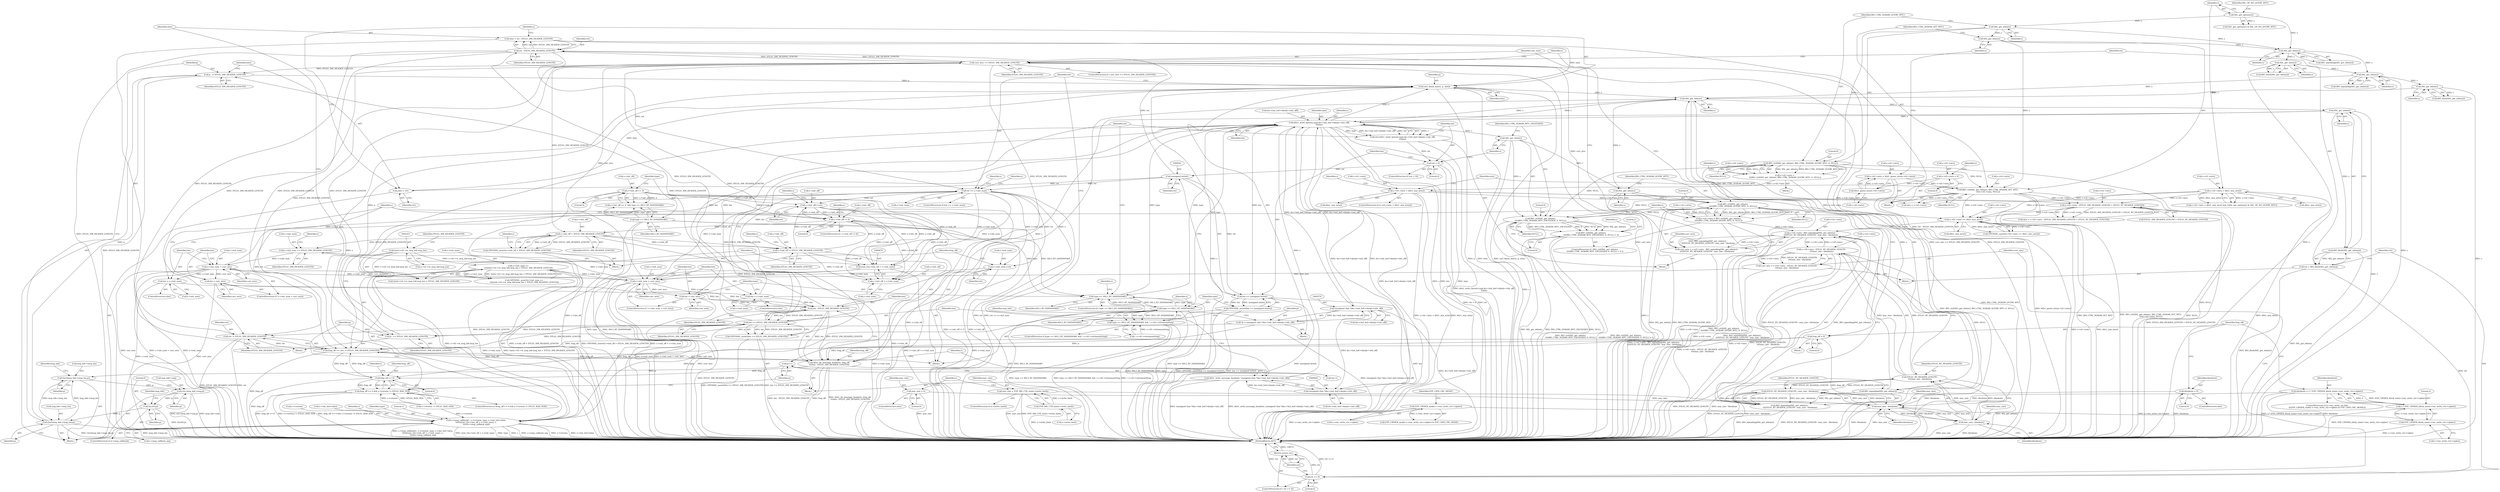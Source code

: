digraph "0_openssl_34628967f1e65dc8f34e000f0f5518e21afbfc7b@integer" {
"1000647" [label="(Call,xlen = ret - DTLS1_HM_HEADER_LENGTH)"];
"1000649" [label="(Call,ret - DTLS1_HM_HEADER_LENGTH)"];
"1000560" [label="(Call,(unsigned int)ret)"];
"1000526" [label="(Call,ret < 0)"];
"1000509" [label="(Call,ret=dtls1_write_bytes(s,type,&s->init_buf->data[s->init_off],\n\t\t\tlen))"];
"1000511" [label="(Call,dtls1_write_bytes(s,type,&s->init_buf->data[s->init_off],\n\t\t\tlen))"];
"1000391" [label="(Call,SSL_get_wbio(s))"];
"1000279" [label="(Call,SSL_get_wbio(s))"];
"1000269" [label="(Call,SSL_get_wbio(s))"];
"1000260" [label="(Call,SSL_get_wbio(s))"];
"1000245" [label="(Call,SSL_get_wbio(s))"];
"1000181" [label="(Call,SSL_get_wbio(s))"];
"1000170" [label="(Call,SSL_get_options(s))"];
"1000215" [label="(Call,SSL_get_wbio(s))"];
"1000652" [label="(Call,ssl3_finish_mac(s, p, xlen))"];
"1000636" [label="(Call,p  -= DTLS1_HM_HEADER_LENGTH)"];
"1000399" [label="(Call,curr_mtu <= DTLS1_HM_HEADER_LENGTH)"];
"1000381" [label="(Call,curr_mtu = s->d1->mtu - BIO_wpending(SSL_get_wbio(s)) - \n\t\t\tDTLS1_RT_HEADER_LENGTH - mac_size - blocksize)"];
"1000383" [label="(Call,s->d1->mtu - BIO_wpending(SSL_get_wbio(s)) - \n\t\t\tDTLS1_RT_HEADER_LENGTH - mac_size - blocksize)"];
"1000539" [label="(Call,s->d1->mtu = BIO_ctrl(SSL_get_wbio(s),\n\t\t\t\t\tBIO_CTRL_DGRAM_QUERY_MTU, 0, NULL))"];
"1000545" [label="(Call,BIO_ctrl(SSL_get_wbio(s),\n\t\t\t\t\tBIO_CTRL_DGRAM_QUERY_MTU, 0, NULL))"];
"1000546" [label="(Call,SSL_get_wbio(s))"];
"1000533" [label="(Call,SSL_get_wbio(s))"];
"1000180" [label="(Call,BIO_ctrl(SSL_get_wbio(s), BIO_CTRL_DGRAM_QUERY_MTU, 0, NULL))"];
"1000532" [label="(Call,BIO_ctrl(SSL_get_wbio(s),\n\t\t\t\tBIO_CTRL_DGRAM_MTU_EXCEEDED, 0, NULL))"];
"1000214" [label="(Call,BIO_ctrl(SSL_get_wbio(s), BIO_CTRL_DGRAM_SET_MTU, \n\t\t\t\ts->d1->mtu, NULL))"];
"1000202" [label="(Call,s->d1->mtu = dtls1_guess_mtu(s->d1->mtu))"];
"1000208" [label="(Call,dtls1_guess_mtu(s->d1->mtu))"];
"1000195" [label="(Call,s->d1->mtu = 0)"];
"1000299" [label="(Call,s->d1->mtu >= dtls1_min_mtu())"];
"1000289" [label="(Call,s->d1->mtu - (DTLS1_HM_HEADER_LENGTH + DTLS1_RT_HEADER_LENGTH))"];
"1000187" [label="(Call,s->d1->mtu < dtls1_min_mtu())"];
"1000174" [label="(Call,s->d1->mtu = \n\t\t\tBIO_ctrl(SSL_get_wbio(s), BIO_CTRL_DGRAM_QUERY_MTU, 0, NULL))"];
"1000161" [label="(Call,s->d1->mtu < dtls1_min_mtu())"];
"1000416" [label="(Call,s->d1->mtu - DTLS1_RT_HEADER_LENGTH -\n\t\t\t\tmac_size - blocksize)"];
"1000422" [label="(Call,DTLS1_RT_HEADER_LENGTH -\n\t\t\t\tmac_size - blocksize)"];
"1000393" [label="(Call,DTLS1_RT_HEADER_LENGTH - mac_size - blocksize)"];
"1000395" [label="(Call,mac_size - blocksize)"];
"1000343" [label="(Call,mac_size = 0)"];
"1000424" [label="(Call,mac_size - blocksize)"];
"1000336" [label="(Call,mac_size = EVP_MD_CTX_size(s->write_hash))"];
"1000338" [label="(Call,EVP_MD_CTX_size(s->write_hash))"];
"1000359" [label="(Call,blocksize = 2 * EVP_CIPHER_block_size(s->enc_write_ctx->cipher))"];
"1000361" [label="(Call,2 * EVP_CIPHER_block_size(s->enc_write_ctx->cipher))"];
"1000363" [label="(Call,EVP_CIPHER_block_size(s->enc_write_ctx->cipher))"];
"1000352" [label="(Call,EVP_CIPHER_mode( s->enc_write_ctx->cipher))"];
"1000370" [label="(Call,blocksize = 0)"];
"1000389" [label="(Call,BIO_wpending(SSL_get_wbio(s)) - \n\t\t\tDTLS1_RT_HEADER_LENGTH - mac_size - blocksize)"];
"1000390" [label="(Call,BIO_wpending(SSL_get_wbio(s)))"];
"1000506" [label="(Call,len >= DTLS1_HM_HEADER_LENGTH)"];
"1000488" [label="(Call,len - DTLS1_HM_HEADER_LENGTH)"];
"1000476" [label="(Call,len = curr_mtu)"];
"1000471" [label="(Call,s->init_num > curr_mtu)"];
"1000465" [label="(Call,s->init_num += DTLS1_HM_HEADER_LENGTH)"];
"1000455" [label="(Call,s->init_off > DTLS1_HM_HEADER_LENGTH)"];
"1000448" [label="(Call,s->init_off != 0)"];
"1000308" [label="(Call,s->init_off == 0)"];
"1000460" [label="(Call,s->init_off -= DTLS1_HM_HEADER_LENGTH)"];
"1000703" [label="(Call,s->init_off+=ret)"];
"1000657" [label="(Call,ret == s->init_num)"];
"1000428" [label="(Call,s->init_num > curr_mtu)"];
"1000708" [label="(Call,s->init_num-=ret)"];
"1000317" [label="(Call,s->init_num == \n\t\t\t(int)s->d1->w_msg_hdr.msg_len + DTLS1_HM_HEADER_LENGTH)"];
"1000322" [label="(Call,(int)s->d1->w_msg_hdr.msg_len)"];
"1000414" [label="(Call,curr_mtu = s->d1->mtu - DTLS1_RT_HEADER_LENGTH -\n\t\t\t\tmac_size - blocksize)"];
"1000480" [label="(Call,len = s->init_num)"];
"1000433" [label="(Call,len = curr_mtu)"];
"1000437" [label="(Call,len = s->init_num)"];
"1000631" [label="(Call,l2n3(msg_hdr->msg_len,p))"];
"1000618" [label="(Call,l2n3(msg_hdr->msg_len,p))"];
"1000613" [label="(Call,p++)"];
"1000576" [label="(Call,*p = (unsigned char *)&s->init_buf->data[s->init_off])"];
"1000578" [label="(Call,(unsigned char *)&s->init_buf->data[s->init_off])"];
"1000628" [label="(Call,l2n3(0,p))"];
"1000623" [label="(Call,s2n (msg_hdr->seq,p))"];
"1000644" [label="(Call,p  += DTLS1_HM_HEADER_LENGTH)"];
"1000639" [label="(Call,xlen = ret)"];
"1000647" [label="(Call,xlen = ret - DTLS1_HM_HEADER_LENGTH)"];
"1000406" [label="(Call,SSL_get_wbio(s))"];
"1000491" [label="(Call,dtls1_write_message_header(s, (unsigned char *)&s->init_buf->data[s->init_off]))"];
"1000485" [label="(Call,dtls1_fix_message_header(s, frag_off, \n\t\t\t\tlen - DTLS1_HM_HEADER_LENGTH))"];
"1000713" [label="(Call,frag_off += (ret -= DTLS1_HM_HEADER_LENGTH))"];
"1000602" [label="(Call,frag_off == 0)"];
"1000373" [label="(Call,frag_off = 0)"];
"1000715" [label="(Call,ret -= DTLS1_HM_HEADER_LENGTH)"];
"1000493" [label="(Call,(unsigned char *)&s->init_buf->data[s->init_off])"];
"1000443" [label="(Call,type == SSL3_RT_HANDSHAKE)"];
"1000565" [label="(Call,type == SSL3_RT_HANDSHAKE)"];
"1000313" [label="(Call,type == SSL3_RT_HANDSHAKE)"];
"1000564" [label="(Call,type == SSL3_RT_HANDSHAKE && ! s->d1->retransmitting)"];
"1000667" [label="(Call,s->msg_callback(1, s->version, type, s->init_buf->data, \n\t\t\t\t\t\t(size_t)(s->init_off + s->init_num), s, \n\t\t\t\t\t\ts->msg_callback_arg))"];
"1000558" [label="(Call,len == (unsigned int)ret)"];
"1000557" [label="(Call,OPENSSL_assert(len == (unsigned int)ret))"];
"1000678" [label="(Call,(size_t)(s->init_off + s->init_num))"];
"1000680" [label="(Call,s->init_off + s->init_num)"];
"1000454" [label="(Call,OPENSSL_assert(s->init_off > DTLS1_HM_HEADER_LENGTH))"];
"1000601" [label="(Call,frag_off == 0 && s->version != DTLS1_BAD_VER)"];
"1000531" [label="(Call,BIO_ctrl(SSL_get_wbio(s),\n\t\t\t\tBIO_CTRL_DGRAM_MTU_EXCEEDED, 0, NULL) > 0)"];
"1000505" [label="(Call,OPENSSL_assert(len >= DTLS1_HM_HEADER_LENGTH))"];
"1000405" [label="(Call,BIO_flush(SSL_get_wbio(s)))"];
"1000403" [label="(Call,ret = BIO_flush(SSL_get_wbio(s)))"];
"1000409" [label="(Call,ret <= 0)"];
"1000412" [label="(Return,return ret;)"];
"1000533" [label="(Call,SSL_get_wbio(s))"];
"1000183" [label="(Identifier,BIO_CTRL_DGRAM_QUERY_MTU)"];
"1000172" [label="(Identifier,SSL_OP_NO_QUERY_MTU)"];
"1000174" [label="(Call,s->d1->mtu = \n\t\t\tBIO_ctrl(SSL_get_wbio(s), BIO_CTRL_DGRAM_QUERY_MTU, 0, NULL))"];
"1000414" [label="(Call,curr_mtu = s->d1->mtu - DTLS1_RT_HEADER_LENGTH -\n\t\t\t\tmac_size - blocksize)"];
"1000317" [label="(Call,s->init_num == \n\t\t\t(int)s->d1->w_msg_hdr.msg_len + DTLS1_HM_HEADER_LENGTH)"];
"1000629" [label="(Literal,0)"];
"1000187" [label="(Call,s->d1->mtu < dtls1_min_mtu())"];
"1000645" [label="(Identifier,p)"];
"1000693" [label="(Identifier,s)"];
"1000309" [label="(Call,s->init_off)"];
"1000339" [label="(Call,s->write_hash)"];
"1000194" [label="(Block,)"];
"1000175" [label="(Call,s->d1->mtu)"];
"1000546" [label="(Call,SSL_get_wbio(s))"];
"1000369" [label="(ControlStructure,else)"];
"1000568" [label="(Call,! s->d1->retransmitting)"];
"1000681" [label="(Call,s->init_off)"];
"1000649" [label="(Call,ret - DTLS1_HM_HEADER_LENGTH)"];
"1000705" [label="(Identifier,s)"];
"1000322" [label="(Call,(int)s->d1->w_msg_hdr.msg_len)"];
"1000246" [label="(Identifier,s)"];
"1000307" [label="(Call,s->init_off == 0  && type == SSL3_RT_HANDSHAKE)"];
"1000539" [label="(Call,s->d1->mtu = BIO_ctrl(SSL_get_wbio(s),\n\t\t\t\t\tBIO_CTRL_DGRAM_QUERY_MTU, 0, NULL))"];
"1000290" [label="(Call,s->d1->mtu)"];
"1000269" [label="(Call,SSL_get_wbio(s))"];
"1000346" [label="(ControlStructure,if (s->enc_write_ctx && \n\t\t(EVP_CIPHER_mode( s->enc_write_ctx->cipher) & EVP_CIPH_CBC_MODE)))"];
"1000560" [label="(Call,(unsigned int)ret)"];
"1000641" [label="(Identifier,ret)"];
"1000361" [label="(Call,2 * EVP_CIPHER_block_size(s->enc_write_ctx->cipher))"];
"1000381" [label="(Call,curr_mtu = s->d1->mtu - BIO_wpending(SSL_get_wbio(s)) - \n\t\t\tDTLS1_RT_HEADER_LENGTH - mac_size - blocksize)"];
"1000506" [label="(Call,len >= DTLS1_HM_HEADER_LENGTH)"];
"1000404" [label="(Identifier,ret)"];
"1000495" [label="(Call,&s->init_buf->data[s->init_off])"];
"1000448" [label="(Call,s->init_off != 0)"];
"1000433" [label="(Call,len = curr_mtu)"];
"1000488" [label="(Call,len - DTLS1_HM_HEADER_LENGTH)"];
"1000406" [label="(Call,SSL_get_wbio(s))"];
"1000563" [label="(ControlStructure,if (type == SSL3_RT_HANDSHAKE && ! s->d1->retransmitting))"];
"1000436" [label="(ControlStructure,else)"];
"1000603" [label="(Identifier,frag_off)"];
"1000216" [label="(Identifier,s)"];
"1000549" [label="(Literal,0)"];
"1000353" [label="(Call,s->enc_write_ctx->cipher)"];
"1000709" [label="(Call,s->init_num)"];
"1000415" [label="(Identifier,curr_mtu)"];
"1000287" [label="(Call,mtu = s->d1->mtu - (DTLS1_HM_HEADER_LENGTH + DTLS1_RT_HEADER_LENGTH))"];
"1000259" [label="(Call,BIO_flush(SSL_get_wbio(s)))"];
"1000651" [label="(Identifier,DTLS1_HM_HEADER_LENGTH)"];
"1000413" [label="(Identifier,ret)"];
"1000208" [label="(Call,dtls1_guess_mtu(s->d1->mtu))"];
"1000202" [label="(Call,s->d1->mtu = dtls1_guess_mtu(s->d1->mtu))"];
"1000489" [label="(Identifier,len)"];
"1000556" [label="(Block,)"];
"1000530" [label="(ControlStructure,if ( BIO_ctrl(SSL_get_wbio(s),\n\t\t\t\tBIO_CTRL_DGRAM_MTU_EXCEEDED, 0, NULL) > 0 ))"];
"1000652" [label="(Call,ssl3_finish_mac(s, p, xlen))"];
"1000444" [label="(Identifier,type)"];
"1000371" [label="(Identifier,blocksize)"];
"1000462" [label="(Identifier,s)"];
"1000443" [label="(Call,type == SSL3_RT_HANDSHAKE)"];
"1000224" [label="(Call,mtu = s->d1->mtu)"];
"1000161" [label="(Call,s->d1->mtu < dtls1_min_mtu())"];
"1000186" [label="(ControlStructure,if (s->d1->mtu < dtls1_min_mtu()))"];
"1000217" [label="(Identifier,BIO_CTRL_DGRAM_SET_MTU)"];
"1000352" [label="(Call,EVP_CIPHER_mode( s->enc_write_ctx->cipher))"];
"1000511" [label="(Call,dtls1_write_bytes(s,type,&s->init_buf->data[s->init_off],\n\t\t\tlen))"];
"1000714" [label="(Identifier,frag_off)"];
"1000359" [label="(Call,blocksize = 2 * EVP_CIPHER_block_size(s->enc_write_ctx->cipher))"];
"1000343" [label="(Call,mac_size = 0)"];
"1000653" [label="(Identifier,s)"];
"1000576" [label="(Call,*p = (unsigned char *)&s->init_buf->data[s->init_off])"];
"1000196" [label="(Call,s->d1->mtu)"];
"1000655" [label="(Identifier,xlen)"];
"1000625" [label="(Identifier,msg_hdr)"];
"1000391" [label="(Call,SSL_get_wbio(s))"];
"1000467" [label="(Identifier,s)"];
"1000566" [label="(Identifier,type)"];
"1000336" [label="(Call,mac_size = EVP_MD_CTX_size(s->write_hash))"];
"1000430" [label="(Identifier,s)"];
"1000360" [label="(Identifier,blocksize)"];
"1000707" [label="(Identifier,ret)"];
"1000434" [label="(Identifier,len)"];
"1000602" [label="(Call,frag_off == 0)"];
"1000442" [label="(ControlStructure,if ( type == SSL3_RT_HANDSHAKE))"];
"1000313" [label="(Call,type == SSL3_RT_HANDSHAKE)"];
"1000392" [label="(Identifier,s)"];
"1000295" [label="(Call,DTLS1_HM_HEADER_LENGTH + DTLS1_RT_HEADER_LENGTH)"];
"1000424" [label="(Call,mac_size - blocksize)"];
"1000397" [label="(Identifier,blocksize)"];
"1000465" [label="(Call,s->init_num += DTLS1_HM_HEADER_LENGTH)"];
"1000456" [label="(Call,s->init_off)"];
"1000464" [label="(Identifier,DTLS1_HM_HEADER_LENGTH)"];
"1000710" [label="(Identifier,s)"];
"1000408" [label="(ControlStructure,if ( ret <= 0))"];
"1000280" [label="(Identifier,s)"];
"1000636" [label="(Call,p  -= DTLS1_HM_HEADER_LENGTH)"];
"1000416" [label="(Call,s->d1->mtu - DTLS1_RT_HEADER_LENGTH -\n\t\t\t\tmac_size - blocksize)"];
"1000512" [label="(Identifier,s)"];
"1000400" [label="(Identifier,curr_mtu)"];
"1000190" [label="(Identifier,s)"];
"1000526" [label="(Call,ret < 0)"];
"1000384" [label="(Call,s->d1->mtu)"];
"1000632" [label="(Call,msg_hdr->msg_len)"];
"1000571" [label="(Identifier,s)"];
"1000562" [label="(Identifier,ret)"];
"1000410" [label="(Identifier,ret)"];
"1000508" [label="(Identifier,DTLS1_HM_HEADER_LENGTH)"];
"1000477" [label="(Identifier,len)"];
"1000628" [label="(Call,l2n3(0,p))"];
"1000427" [label="(ControlStructure,if ( s->init_num > curr_mtu))"];
"1000614" [label="(Identifier,p)"];
"1000657" [label="(Call,ret == s->init_num)"];
"1000491" [label="(Call,dtls1_write_message_header(s, (unsigned char *)&s->init_buf->data[s->init_off]))"];
"1000472" [label="(Call,s->init_num)"];
"1000279" [label="(Call,SSL_get_wbio(s))"];
"1000678" [label="(Call,(size_t)(s->init_off + s->init_num))"];
"1000478" [label="(Identifier,curr_mtu)"];
"1000452" [label="(Literal,0)"];
"1000380" [label="(Block,)"];
"1000278" [label="(Call,BIO_flush(SSL_get_wbio(s)))"];
"1000493" [label="(Call,(unsigned char *)&s->init_buf->data[s->init_off])"];
"1000171" [label="(Identifier,s)"];
"1000536" [label="(Literal,0)"];
"1000162" [label="(Call,s->d1->mtu)"];
"1000363" [label="(Call,EVP_CIPHER_block_size(s->enc_write_ctx->cipher))"];
"1000485" [label="(Call,dtls1_fix_message_header(s, frag_off, \n\t\t\t\tlen - DTLS1_HM_HEADER_LENGTH))"];
"1000557" [label="(Call,OPENSSL_assert(len == (unsigned int)ret))"];
"1000446" [label="(Block,)"];
"1000547" [label="(Identifier,s)"];
"1000650" [label="(Identifier,ret)"];
"1000223" [label="(Identifier,NULL)"];
"1000375" [label="(Literal,0)"];
"1000646" [label="(Identifier,DTLS1_HM_HEADER_LENGTH)"];
"1000624" [label="(Call,msg_hdr->seq)"];
"1000390" [label="(Call,BIO_wpending(SSL_get_wbio(s)))"];
"1000396" [label="(Identifier,mac_size)"];
"1000351" [label="(Call,EVP_CIPHER_mode( s->enc_write_ctx->cipher) & EVP_CIPH_CBC_MODE)"];
"1000665" [label="(Identifier,s)"];
"1000393" [label="(Call,DTLS1_RT_HEADER_LENGTH - mac_size - blocksize)"];
"1000469" [label="(Identifier,DTLS1_HM_HEADER_LENGTH)"];
"1000455" [label="(Call,s->init_off > DTLS1_HM_HEADER_LENGTH)"];
"1000460" [label="(Call,s->init_off -= DTLS1_HM_HEADER_LENGTH)"];
"1000612" [label="(Call,*p++)"];
"1000545" [label="(Call,BIO_ctrl(SSL_get_wbio(s),\n\t\t\t\t\tBIO_CTRL_DGRAM_QUERY_MTU, 0, NULL))"];
"1000475" [label="(Identifier,curr_mtu)"];
"1000613" [label="(Call,p++)"];
"1000470" [label="(ControlStructure,if ( s->init_num > curr_mtu))"];
"1000622" [label="(Identifier,p)"];
"1000716" [label="(Identifier,ret)"];
"1000654" [label="(Identifier,p)"];
"1000344" [label="(Identifier,mac_size)"];
"1000487" [label="(Identifier,frag_off)"];
"1000374" [label="(Identifier,frag_off)"];
"1000457" [label="(Identifier,s)"];
"1000402" [label="(Block,)"];
"1000479" [label="(ControlStructure,else)"];
"1000559" [label="(Identifier,len)"];
"1000215" [label="(Call,SSL_get_wbio(s))"];
"1000480" [label="(Call,len = s->init_num)"];
"1000623" [label="(Call,s2n (msg_hdr->seq,p))"];
"1000445" [label="(Identifier,SSL3_RT_HANDSHAKE)"];
"1000672" [label="(Identifier,type)"];
"1000577" [label="(Identifier,p)"];
"1000315" [label="(Identifier,SSL3_RT_HANDSHAKE)"];
"1000218" [label="(Call,s->d1->mtu)"];
"1000394" [label="(Identifier,DTLS1_RT_HEADER_LENGTH)"];
"1000169" [label="(Call,SSL_get_options(s) & SSL_OP_NO_QUERY_MTU)"];
"1000185" [label="(Identifier,NULL)"];
"1000600" [label="(ControlStructure,if (frag_off == 0 && s->version != DTLS1_BAD_VER))"];
"1000466" [label="(Call,s->init_num)"];
"1000338" [label="(Call,EVP_MD_CTX_size(s->write_hash))"];
"1000658" [label="(Identifier,ret)"];
"1000708" [label="(Call,s->init_num-=ret)"];
"1000548" [label="(Identifier,BIO_CTRL_DGRAM_QUERY_MTU)"];
"1000435" [label="(Identifier,curr_mtu)"];
"1000630" [label="(Identifier,p)"];
"1000604" [label="(Literal,0)"];
"1000638" [label="(Identifier,DTLS1_HM_HEADER_LENGTH)"];
"1000610" [label="(Block,)"];
"1000289" [label="(Call,s->d1->mtu - (DTLS1_HM_HEADER_LENGTH + DTLS1_RT_HEADER_LENGTH))"];
"1000373" [label="(Call,frag_off = 0)"];
"1000425" [label="(Identifier,mac_size)"];
"1000426" [label="(Identifier,blocksize)"];
"1000668" [label="(Literal,1)"];
"1000205" [label="(Identifier,s)"];
"1000637" [label="(Identifier,p)"];
"1000193" [label="(Call,dtls1_min_mtu())"];
"1000639" [label="(Call,xlen = ret)"];
"1000574" [label="(Block,)"];
"1000640" [label="(Identifier,xlen)"];
"1000332" [label="(ControlStructure,if (s->write_hash))"];
"1000540" [label="(Call,s->d1->mtu)"];
"1000532" [label="(Call,BIO_ctrl(SSL_get_wbio(s),\n\t\t\t\tBIO_CTRL_DGRAM_MTU_EXCEEDED, 0, NULL))"];
"1000537" [label="(Identifier,NULL)"];
"1000449" [label="(Call,s->init_off)"];
"1000312" [label="(Literal,0)"];
"1000182" [label="(Identifier,s)"];
"1000507" [label="(Identifier,len)"];
"1000318" [label="(Call,s->init_num)"];
"1000669" [label="(Call,s->version)"];
"1000564" [label="(Call,type == SSL3_RT_HANDSHAKE && ! s->d1->retransmitting)"];
"1000514" [label="(Call,&s->init_buf->data[s->init_off])"];
"1000619" [label="(Call,msg_hdr->msg_len)"];
"1000195" [label="(Call,s->d1->mtu = 0)"];
"1000505" [label="(Call,OPENSSL_assert(len >= DTLS1_HM_HEADER_LENGTH))"];
"1000429" [label="(Call,s->init_num)"];
"1000720" [label="(MethodReturn,RET)"];
"1000378" [label="(Identifier,s)"];
"1000712" [label="(Identifier,ret)"];
"1000428" [label="(Call,s->init_num > curr_mtu)"];
"1000476" [label="(Call,len = curr_mtu)"];
"1000316" [label="(Call,OPENSSL_assert(s->init_num == \n\t\t\t(int)s->d1->w_msg_hdr.msg_len + DTLS1_HM_HEADER_LENGTH))"];
"1000482" [label="(Call,s->init_num)"];
"1000684" [label="(Call,s->init_num)"];
"1000405" [label="(Call,BIO_flush(SSL_get_wbio(s)))"];
"1000201" [label="(Literal,0)"];
"1000580" [label="(Call,&s->init_buf->data[s->init_off])"];
"1000704" [label="(Call,s->init_off)"];
"1000659" [label="(Call,s->init_num)"];
"1000633" [label="(Identifier,msg_hdr)"];
"1000245" [label="(Call,SSL_get_wbio(s))"];
"1000403" [label="(Call,ret = BIO_flush(SSL_get_wbio(s)))"];
"1000607" [label="(Identifier,s)"];
"1000673" [label="(Call,s->init_buf->data)"];
"1000631" [label="(Call,l2n3(msg_hdr->msg_len,p))"];
"1000538" [label="(Literal,0)"];
"1000308" [label="(Call,s->init_off == 0)"];
"1000170" [label="(Call,SSL_get_options(s))"];
"1000299" [label="(Call,s->d1->mtu >= dtls1_min_mtu())"];
"1000667" [label="(Call,s->msg_callback(1, s->version, type, s->init_buf->data, \n\t\t\t\t\t\t(size_t)(s->init_off + s->init_num), s, \n\t\t\t\t\t\ts->msg_callback_arg))"];
"1000601" [label="(Call,frag_off == 0 && s->version != DTLS1_BAD_VER)"];
"1000331" [label="(Identifier,DTLS1_HM_HEADER_LENGTH)"];
"1000450" [label="(Identifier,s)"];
"1000644" [label="(Call,p  += DTLS1_HM_HEADER_LENGTH)"];
"1000627" [label="(Identifier,p)"];
"1000535" [label="(Identifier,BIO_CTRL_DGRAM_MTU_EXCEEDED)"];
"1000439" [label="(Call,s->init_num)"];
"1000270" [label="(Identifier,s)"];
"1000717" [label="(Identifier,DTLS1_HM_HEADER_LENGTH)"];
"1000688" [label="(Call,s->msg_callback_arg)"];
"1000481" [label="(Identifier,len)"];
"1000225" [label="(Identifier,mtu)"];
"1000112" [label="(Block,)"];
"1000492" [label="(Identifier,s)"];
"1000349" [label="(Identifier,s)"];
"1000298" [label="(Call,OPENSSL_assert(s->d1->mtu >= dtls1_min_mtu()))"];
"1000592" [label="(Identifier,msg_hdr)"];
"1000198" [label="(Identifier,s)"];
"1000525" [label="(ControlStructure,if (ret < 0))"];
"1000209" [label="(Call,s->d1->mtu)"];
"1000382" [label="(Identifier,curr_mtu)"];
"1000558" [label="(Call,len == (unsigned int)ret)"];
"1000605" [label="(Call,s->version != DTLS1_BAD_VER)"];
"1000713" [label="(Call,frag_off += (ret -= DTLS1_HM_HEADER_LENGTH))"];
"1000401" [label="(Identifier,DTLS1_HM_HEADER_LENGTH)"];
"1000554" [label="(Literal,1)"];
"1000324" [label="(Call,s->d1->w_msg_hdr.msg_len)"];
"1000527" [label="(Identifier,ret)"];
"1000422" [label="(Call,DTLS1_RT_HEADER_LENGTH -\n\t\t\t\tmac_size - blocksize)"];
"1000398" [label="(ControlStructure,if ( curr_mtu <= DTLS1_HM_HEADER_LENGTH))"];
"1000412" [label="(Return,return ret;)"];
"1000364" [label="(Call,s->enc_write_ctx->cipher)"];
"1000565" [label="(Call,type == SSL3_RT_HANDSHAKE)"];
"1000417" [label="(Call,s->d1->mtu)"];
"1000372" [label="(Literal,0)"];
"1000578" [label="(Call,(unsigned char *)&s->init_buf->data[s->init_off])"];
"1000437" [label="(Call,len = s->init_num)"];
"1000531" [label="(Call,BIO_ctrl(SSL_get_wbio(s),\n\t\t\t\tBIO_CTRL_DGRAM_MTU_EXCEEDED, 0, NULL) > 0)"];
"1000471" [label="(Call,s->init_num > curr_mtu)"];
"1000407" [label="(Identifier,s)"];
"1000663" [label="(ControlStructure,if (s->msg_callback))"];
"1000447" [label="(ControlStructure,if ( s->init_off != 0))"];
"1000383" [label="(Call,s->d1->mtu - BIO_wpending(SSL_get_wbio(s)) - \n\t\t\tDTLS1_RT_HEADER_LENGTH - mac_size - blocksize)"];
"1000370" [label="(Call,blocksize = 0)"];
"1000411" [label="(Literal,0)"];
"1000181" [label="(Call,SSL_get_wbio(s))"];
"1000680" [label="(Call,s->init_off + s->init_num)"];
"1000214" [label="(Call,BIO_ctrl(SSL_get_wbio(s), BIO_CTRL_DGRAM_SET_MTU, \n\t\t\t\ts->d1->mtu, NULL))"];
"1000261" [label="(Identifier,s)"];
"1000656" [label="(ControlStructure,if (ret == s->init_num))"];
"1000188" [label="(Call,s->d1->mtu)"];
"1000509" [label="(Call,ret=dtls1_write_bytes(s,type,&s->init_buf->data[s->init_off],\n\t\t\tlen))"];
"1000454" [label="(Call,OPENSSL_assert(s->init_off > DTLS1_HM_HEADER_LENGTH))"];
"1000314" [label="(Identifier,type)"];
"1000715" [label="(Call,ret -= DTLS1_HM_HEADER_LENGTH)"];
"1000513" [label="(Identifier,type)"];
"1000438" [label="(Identifier,len)"];
"1000567" [label="(Identifier,SSL3_RT_HANDSHAKE)"];
"1000542" [label="(Identifier,s)"];
"1000687" [label="(Identifier,s)"];
"1000703" [label="(Call,s->init_off+=ret)"];
"1000635" [label="(Identifier,p)"];
"1000432" [label="(Identifier,curr_mtu)"];
"1000459" [label="(Identifier,DTLS1_HM_HEADER_LENGTH)"];
"1000550" [label="(Identifier,NULL)"];
"1000362" [label="(Literal,2)"];
"1000399" [label="(Call,curr_mtu <= DTLS1_HM_HEADER_LENGTH)"];
"1000486" [label="(Identifier,s)"];
"1000337" [label="(Identifier,mac_size)"];
"1000453" [label="(Block,)"];
"1000647" [label="(Call,xlen = ret - DTLS1_HM_HEADER_LENGTH)"];
"1000244" [label="(Call,BIO_wpending(SSL_get_wbio(s)))"];
"1000524" [label="(Identifier,len)"];
"1000643" [label="(Block,)"];
"1000268" [label="(Call,BIO_wpending(SSL_get_wbio(s)))"];
"1000173" [label="(Block,)"];
"1000358" [label="(Identifier,EVP_CIPH_CBC_MODE)"];
"1000490" [label="(Identifier,DTLS1_HM_HEADER_LENGTH)"];
"1000409" [label="(Call,ret <= 0)"];
"1000260" [label="(Call,SSL_get_wbio(s))"];
"1000305" [label="(Call,dtls1_min_mtu())"];
"1000648" [label="(Identifier,xlen)"];
"1000180" [label="(Call,BIO_ctrl(SSL_get_wbio(s), BIO_CTRL_DGRAM_QUERY_MTU, 0, NULL))"];
"1000300" [label="(Call,s->d1->mtu)"];
"1000534" [label="(Identifier,s)"];
"1000423" [label="(Identifier,DTLS1_RT_HEADER_LENGTH)"];
"1000345" [label="(Literal,0)"];
"1000321" [label="(Call,(int)s->d1->w_msg_hdr.msg_len + DTLS1_HM_HEADER_LENGTH)"];
"1000510" [label="(Identifier,ret)"];
"1000389" [label="(Call,BIO_wpending(SSL_get_wbio(s)) - \n\t\t\tDTLS1_RT_HEADER_LENGTH - mac_size - blocksize)"];
"1000473" [label="(Identifier,s)"];
"1000618" [label="(Call,l2n3(msg_hdr->msg_len,p))"];
"1000461" [label="(Call,s->init_off)"];
"1000203" [label="(Call,s->d1->mtu)"];
"1000528" [label="(Literal,0)"];
"1000160" [label="(Call,s->d1->mtu < dtls1_min_mtu() && !(SSL_get_options(s) & SSL_OP_NO_QUERY_MTU))"];
"1000342" [label="(ControlStructure,else)"];
"1000167" [label="(Call,dtls1_min_mtu())"];
"1000395" [label="(Call,mac_size - blocksize)"];
"1000184" [label="(Literal,0)"];
"1000647" -> "1000643"  [label="AST: "];
"1000647" -> "1000649"  [label="CFG: "];
"1000648" -> "1000647"  [label="AST: "];
"1000649" -> "1000647"  [label="AST: "];
"1000653" -> "1000647"  [label="CFG: "];
"1000647" -> "1000720"  [label="DDG: ret - DTLS1_HM_HEADER_LENGTH"];
"1000649" -> "1000647"  [label="DDG: ret"];
"1000649" -> "1000647"  [label="DDG: DTLS1_HM_HEADER_LENGTH"];
"1000647" -> "1000652"  [label="DDG: xlen"];
"1000649" -> "1000651"  [label="CFG: "];
"1000650" -> "1000649"  [label="AST: "];
"1000651" -> "1000649"  [label="AST: "];
"1000649" -> "1000720"  [label="DDG: DTLS1_HM_HEADER_LENGTH"];
"1000649" -> "1000399"  [label="DDG: DTLS1_HM_HEADER_LENGTH"];
"1000560" -> "1000649"  [label="DDG: ret"];
"1000399" -> "1000649"  [label="DDG: DTLS1_HM_HEADER_LENGTH"];
"1000506" -> "1000649"  [label="DDG: DTLS1_HM_HEADER_LENGTH"];
"1000649" -> "1000657"  [label="DDG: ret"];
"1000649" -> "1000713"  [label="DDG: DTLS1_HM_HEADER_LENGTH"];
"1000649" -> "1000715"  [label="DDG: DTLS1_HM_HEADER_LENGTH"];
"1000560" -> "1000558"  [label="AST: "];
"1000560" -> "1000562"  [label="CFG: "];
"1000561" -> "1000560"  [label="AST: "];
"1000562" -> "1000560"  [label="AST: "];
"1000558" -> "1000560"  [label="CFG: "];
"1000560" -> "1000558"  [label="DDG: ret"];
"1000526" -> "1000560"  [label="DDG: ret"];
"1000560" -> "1000639"  [label="DDG: ret"];
"1000560" -> "1000657"  [label="DDG: ret"];
"1000526" -> "1000525"  [label="AST: "];
"1000526" -> "1000528"  [label="CFG: "];
"1000527" -> "1000526"  [label="AST: "];
"1000528" -> "1000526"  [label="AST: "];
"1000534" -> "1000526"  [label="CFG: "];
"1000559" -> "1000526"  [label="CFG: "];
"1000526" -> "1000720"  [label="DDG: ret < 0"];
"1000526" -> "1000720"  [label="DDG: ret"];
"1000509" -> "1000526"  [label="DDG: ret"];
"1000509" -> "1000380"  [label="AST: "];
"1000509" -> "1000511"  [label="CFG: "];
"1000510" -> "1000509"  [label="AST: "];
"1000511" -> "1000509"  [label="AST: "];
"1000527" -> "1000509"  [label="CFG: "];
"1000509" -> "1000720"  [label="DDG: dtls1_write_bytes(s,type,&s->init_buf->data[s->init_off],\n\t\t\tlen)"];
"1000511" -> "1000509"  [label="DDG: s"];
"1000511" -> "1000509"  [label="DDG: type"];
"1000511" -> "1000509"  [label="DDG: &s->init_buf->data[s->init_off]"];
"1000511" -> "1000509"  [label="DDG: len"];
"1000511" -> "1000524"  [label="CFG: "];
"1000512" -> "1000511"  [label="AST: "];
"1000513" -> "1000511"  [label="AST: "];
"1000514" -> "1000511"  [label="AST: "];
"1000524" -> "1000511"  [label="AST: "];
"1000511" -> "1000720"  [label="DDG: len"];
"1000511" -> "1000720"  [label="DDG: type"];
"1000511" -> "1000720"  [label="DDG: &s->init_buf->data[s->init_off]"];
"1000511" -> "1000720"  [label="DDG: s"];
"1000511" -> "1000391"  [label="DDG: s"];
"1000511" -> "1000443"  [label="DDG: type"];
"1000511" -> "1000493"  [label="DDG: &s->init_buf->data[s->init_off]"];
"1000391" -> "1000511"  [label="DDG: s"];
"1000406" -> "1000511"  [label="DDG: s"];
"1000491" -> "1000511"  [label="DDG: s"];
"1000443" -> "1000511"  [label="DDG: type"];
"1000578" -> "1000511"  [label="DDG: &s->init_buf->data[s->init_off]"];
"1000493" -> "1000511"  [label="DDG: &s->init_buf->data[s->init_off]"];
"1000506" -> "1000511"  [label="DDG: len"];
"1000433" -> "1000511"  [label="DDG: len"];
"1000437" -> "1000511"  [label="DDG: len"];
"1000511" -> "1000533"  [label="DDG: s"];
"1000511" -> "1000558"  [label="DDG: len"];
"1000511" -> "1000565"  [label="DDG: type"];
"1000511" -> "1000578"  [label="DDG: &s->init_buf->data[s->init_off]"];
"1000511" -> "1000652"  [label="DDG: s"];
"1000511" -> "1000667"  [label="DDG: s"];
"1000391" -> "1000390"  [label="AST: "];
"1000391" -> "1000392"  [label="CFG: "];
"1000392" -> "1000391"  [label="AST: "];
"1000390" -> "1000391"  [label="CFG: "];
"1000391" -> "1000390"  [label="DDG: s"];
"1000279" -> "1000391"  [label="DDG: s"];
"1000652" -> "1000391"  [label="DDG: s"];
"1000546" -> "1000391"  [label="DDG: s"];
"1000269" -> "1000391"  [label="DDG: s"];
"1000391" -> "1000406"  [label="DDG: s"];
"1000391" -> "1000485"  [label="DDG: s"];
"1000279" -> "1000278"  [label="AST: "];
"1000279" -> "1000280"  [label="CFG: "];
"1000280" -> "1000279"  [label="AST: "];
"1000278" -> "1000279"  [label="CFG: "];
"1000279" -> "1000720"  [label="DDG: s"];
"1000279" -> "1000278"  [label="DDG: s"];
"1000269" -> "1000279"  [label="DDG: s"];
"1000269" -> "1000268"  [label="AST: "];
"1000269" -> "1000270"  [label="CFG: "];
"1000270" -> "1000269"  [label="AST: "];
"1000268" -> "1000269"  [label="CFG: "];
"1000269" -> "1000720"  [label="DDG: s"];
"1000269" -> "1000268"  [label="DDG: s"];
"1000260" -> "1000269"  [label="DDG: s"];
"1000245" -> "1000269"  [label="DDG: s"];
"1000260" -> "1000259"  [label="AST: "];
"1000260" -> "1000261"  [label="CFG: "];
"1000261" -> "1000260"  [label="AST: "];
"1000259" -> "1000260"  [label="CFG: "];
"1000260" -> "1000720"  [label="DDG: s"];
"1000260" -> "1000259"  [label="DDG: s"];
"1000245" -> "1000260"  [label="DDG: s"];
"1000245" -> "1000244"  [label="AST: "];
"1000245" -> "1000246"  [label="CFG: "];
"1000246" -> "1000245"  [label="AST: "];
"1000244" -> "1000245"  [label="CFG: "];
"1000245" -> "1000244"  [label="DDG: s"];
"1000181" -> "1000245"  [label="DDG: s"];
"1000215" -> "1000245"  [label="DDG: s"];
"1000170" -> "1000245"  [label="DDG: s"];
"1000181" -> "1000180"  [label="AST: "];
"1000181" -> "1000182"  [label="CFG: "];
"1000182" -> "1000181"  [label="AST: "];
"1000183" -> "1000181"  [label="CFG: "];
"1000181" -> "1000180"  [label="DDG: s"];
"1000170" -> "1000181"  [label="DDG: s"];
"1000181" -> "1000215"  [label="DDG: s"];
"1000170" -> "1000169"  [label="AST: "];
"1000170" -> "1000171"  [label="CFG: "];
"1000171" -> "1000170"  [label="AST: "];
"1000172" -> "1000170"  [label="CFG: "];
"1000170" -> "1000169"  [label="DDG: s"];
"1000215" -> "1000214"  [label="AST: "];
"1000215" -> "1000216"  [label="CFG: "];
"1000216" -> "1000215"  [label="AST: "];
"1000217" -> "1000215"  [label="CFG: "];
"1000215" -> "1000214"  [label="DDG: s"];
"1000652" -> "1000574"  [label="AST: "];
"1000652" -> "1000655"  [label="CFG: "];
"1000653" -> "1000652"  [label="AST: "];
"1000654" -> "1000652"  [label="AST: "];
"1000655" -> "1000652"  [label="AST: "];
"1000658" -> "1000652"  [label="CFG: "];
"1000652" -> "1000720"  [label="DDG: xlen"];
"1000652" -> "1000720"  [label="DDG: ssl3_finish_mac(s, p, xlen)"];
"1000652" -> "1000720"  [label="DDG: s"];
"1000652" -> "1000720"  [label="DDG: p"];
"1000636" -> "1000652"  [label="DDG: p"];
"1000644" -> "1000652"  [label="DDG: p"];
"1000639" -> "1000652"  [label="DDG: xlen"];
"1000652" -> "1000667"  [label="DDG: s"];
"1000636" -> "1000610"  [label="AST: "];
"1000636" -> "1000638"  [label="CFG: "];
"1000637" -> "1000636"  [label="AST: "];
"1000638" -> "1000636"  [label="AST: "];
"1000640" -> "1000636"  [label="CFG: "];
"1000636" -> "1000720"  [label="DDG: DTLS1_HM_HEADER_LENGTH"];
"1000399" -> "1000636"  [label="DDG: DTLS1_HM_HEADER_LENGTH"];
"1000506" -> "1000636"  [label="DDG: DTLS1_HM_HEADER_LENGTH"];
"1000631" -> "1000636"  [label="DDG: p"];
"1000399" -> "1000398"  [label="AST: "];
"1000399" -> "1000401"  [label="CFG: "];
"1000400" -> "1000399"  [label="AST: "];
"1000401" -> "1000399"  [label="AST: "];
"1000404" -> "1000399"  [label="CFG: "];
"1000430" -> "1000399"  [label="CFG: "];
"1000399" -> "1000720"  [label="DDG: DTLS1_HM_HEADER_LENGTH"];
"1000399" -> "1000720"  [label="DDG: curr_mtu"];
"1000399" -> "1000720"  [label="DDG: curr_mtu <= DTLS1_HM_HEADER_LENGTH"];
"1000381" -> "1000399"  [label="DDG: curr_mtu"];
"1000506" -> "1000399"  [label="DDG: DTLS1_HM_HEADER_LENGTH"];
"1000399" -> "1000428"  [label="DDG: curr_mtu"];
"1000399" -> "1000455"  [label="DDG: DTLS1_HM_HEADER_LENGTH"];
"1000399" -> "1000488"  [label="DDG: DTLS1_HM_HEADER_LENGTH"];
"1000399" -> "1000644"  [label="DDG: DTLS1_HM_HEADER_LENGTH"];
"1000399" -> "1000713"  [label="DDG: DTLS1_HM_HEADER_LENGTH"];
"1000399" -> "1000715"  [label="DDG: DTLS1_HM_HEADER_LENGTH"];
"1000381" -> "1000380"  [label="AST: "];
"1000381" -> "1000383"  [label="CFG: "];
"1000382" -> "1000381"  [label="AST: "];
"1000383" -> "1000381"  [label="AST: "];
"1000400" -> "1000381"  [label="CFG: "];
"1000381" -> "1000720"  [label="DDG: s->d1->mtu - BIO_wpending(SSL_get_wbio(s)) - \n\t\t\tDTLS1_RT_HEADER_LENGTH - mac_size - blocksize"];
"1000383" -> "1000381"  [label="DDG: s->d1->mtu"];
"1000383" -> "1000381"  [label="DDG: BIO_wpending(SSL_get_wbio(s)) - \n\t\t\tDTLS1_RT_HEADER_LENGTH - mac_size - blocksize"];
"1000383" -> "1000389"  [label="CFG: "];
"1000384" -> "1000383"  [label="AST: "];
"1000389" -> "1000383"  [label="AST: "];
"1000383" -> "1000720"  [label="DDG: BIO_wpending(SSL_get_wbio(s)) - \n\t\t\tDTLS1_RT_HEADER_LENGTH - mac_size - blocksize"];
"1000383" -> "1000720"  [label="DDG: s->d1->mtu"];
"1000539" -> "1000383"  [label="DDG: s->d1->mtu"];
"1000299" -> "1000383"  [label="DDG: s->d1->mtu"];
"1000416" -> "1000383"  [label="DDG: s->d1->mtu"];
"1000389" -> "1000383"  [label="DDG: BIO_wpending(SSL_get_wbio(s))"];
"1000389" -> "1000383"  [label="DDG: DTLS1_RT_HEADER_LENGTH - mac_size - blocksize"];
"1000383" -> "1000416"  [label="DDG: s->d1->mtu"];
"1000539" -> "1000530"  [label="AST: "];
"1000539" -> "1000545"  [label="CFG: "];
"1000540" -> "1000539"  [label="AST: "];
"1000545" -> "1000539"  [label="AST: "];
"1000378" -> "1000539"  [label="CFG: "];
"1000539" -> "1000720"  [label="DDG: s->d1->mtu"];
"1000539" -> "1000720"  [label="DDG: BIO_ctrl(SSL_get_wbio(s),\n\t\t\t\t\tBIO_CTRL_DGRAM_QUERY_MTU, 0, NULL)"];
"1000545" -> "1000539"  [label="DDG: SSL_get_wbio(s)"];
"1000545" -> "1000539"  [label="DDG: BIO_CTRL_DGRAM_QUERY_MTU"];
"1000545" -> "1000539"  [label="DDG: 0"];
"1000545" -> "1000539"  [label="DDG: NULL"];
"1000545" -> "1000550"  [label="CFG: "];
"1000546" -> "1000545"  [label="AST: "];
"1000548" -> "1000545"  [label="AST: "];
"1000549" -> "1000545"  [label="AST: "];
"1000550" -> "1000545"  [label="AST: "];
"1000545" -> "1000720"  [label="DDG: NULL"];
"1000545" -> "1000720"  [label="DDG: BIO_CTRL_DGRAM_QUERY_MTU"];
"1000545" -> "1000720"  [label="DDG: SSL_get_wbio(s)"];
"1000545" -> "1000532"  [label="DDG: NULL"];
"1000546" -> "1000545"  [label="DDG: s"];
"1000180" -> "1000545"  [label="DDG: BIO_CTRL_DGRAM_QUERY_MTU"];
"1000532" -> "1000545"  [label="DDG: NULL"];
"1000546" -> "1000547"  [label="CFG: "];
"1000547" -> "1000546"  [label="AST: "];
"1000548" -> "1000546"  [label="CFG: "];
"1000546" -> "1000720"  [label="DDG: s"];
"1000533" -> "1000546"  [label="DDG: s"];
"1000533" -> "1000532"  [label="AST: "];
"1000533" -> "1000534"  [label="CFG: "];
"1000534" -> "1000533"  [label="AST: "];
"1000535" -> "1000533"  [label="CFG: "];
"1000533" -> "1000720"  [label="DDG: s"];
"1000533" -> "1000532"  [label="DDG: s"];
"1000180" -> "1000174"  [label="AST: "];
"1000180" -> "1000185"  [label="CFG: "];
"1000183" -> "1000180"  [label="AST: "];
"1000184" -> "1000180"  [label="AST: "];
"1000185" -> "1000180"  [label="AST: "];
"1000174" -> "1000180"  [label="CFG: "];
"1000180" -> "1000720"  [label="DDG: NULL"];
"1000180" -> "1000720"  [label="DDG: BIO_CTRL_DGRAM_QUERY_MTU"];
"1000180" -> "1000174"  [label="DDG: SSL_get_wbio(s)"];
"1000180" -> "1000174"  [label="DDG: BIO_CTRL_DGRAM_QUERY_MTU"];
"1000180" -> "1000174"  [label="DDG: 0"];
"1000180" -> "1000174"  [label="DDG: NULL"];
"1000180" -> "1000214"  [label="DDG: NULL"];
"1000180" -> "1000532"  [label="DDG: NULL"];
"1000532" -> "1000531"  [label="AST: "];
"1000532" -> "1000537"  [label="CFG: "];
"1000535" -> "1000532"  [label="AST: "];
"1000536" -> "1000532"  [label="AST: "];
"1000537" -> "1000532"  [label="AST: "];
"1000538" -> "1000532"  [label="CFG: "];
"1000532" -> "1000720"  [label="DDG: SSL_get_wbio(s)"];
"1000532" -> "1000720"  [label="DDG: BIO_CTRL_DGRAM_MTU_EXCEEDED"];
"1000532" -> "1000720"  [label="DDG: NULL"];
"1000532" -> "1000531"  [label="DDG: SSL_get_wbio(s)"];
"1000532" -> "1000531"  [label="DDG: BIO_CTRL_DGRAM_MTU_EXCEEDED"];
"1000532" -> "1000531"  [label="DDG: 0"];
"1000532" -> "1000531"  [label="DDG: NULL"];
"1000214" -> "1000532"  [label="DDG: NULL"];
"1000214" -> "1000194"  [label="AST: "];
"1000214" -> "1000223"  [label="CFG: "];
"1000217" -> "1000214"  [label="AST: "];
"1000218" -> "1000214"  [label="AST: "];
"1000223" -> "1000214"  [label="AST: "];
"1000225" -> "1000214"  [label="CFG: "];
"1000214" -> "1000720"  [label="DDG: NULL"];
"1000214" -> "1000720"  [label="DDG: BIO_CTRL_DGRAM_SET_MTU"];
"1000214" -> "1000720"  [label="DDG: BIO_ctrl(SSL_get_wbio(s), BIO_CTRL_DGRAM_SET_MTU, \n\t\t\t\ts->d1->mtu, NULL)"];
"1000202" -> "1000214"  [label="DDG: s->d1->mtu"];
"1000214" -> "1000224"  [label="DDG: s->d1->mtu"];
"1000214" -> "1000289"  [label="DDG: s->d1->mtu"];
"1000214" -> "1000299"  [label="DDG: s->d1->mtu"];
"1000202" -> "1000194"  [label="AST: "];
"1000202" -> "1000208"  [label="CFG: "];
"1000203" -> "1000202"  [label="AST: "];
"1000208" -> "1000202"  [label="AST: "];
"1000216" -> "1000202"  [label="CFG: "];
"1000202" -> "1000720"  [label="DDG: dtls1_guess_mtu(s->d1->mtu)"];
"1000208" -> "1000202"  [label="DDG: s->d1->mtu"];
"1000208" -> "1000209"  [label="CFG: "];
"1000209" -> "1000208"  [label="AST: "];
"1000195" -> "1000208"  [label="DDG: s->d1->mtu"];
"1000195" -> "1000194"  [label="AST: "];
"1000195" -> "1000201"  [label="CFG: "];
"1000196" -> "1000195"  [label="AST: "];
"1000201" -> "1000195"  [label="AST: "];
"1000205" -> "1000195"  [label="CFG: "];
"1000299" -> "1000298"  [label="AST: "];
"1000299" -> "1000305"  [label="CFG: "];
"1000300" -> "1000299"  [label="AST: "];
"1000305" -> "1000299"  [label="AST: "];
"1000298" -> "1000299"  [label="CFG: "];
"1000299" -> "1000720"  [label="DDG: dtls1_min_mtu()"];
"1000299" -> "1000720"  [label="DDG: s->d1->mtu"];
"1000299" -> "1000298"  [label="DDG: s->d1->mtu"];
"1000299" -> "1000298"  [label="DDG: dtls1_min_mtu()"];
"1000289" -> "1000299"  [label="DDG: s->d1->mtu"];
"1000187" -> "1000299"  [label="DDG: s->d1->mtu"];
"1000161" -> "1000299"  [label="DDG: s->d1->mtu"];
"1000289" -> "1000287"  [label="AST: "];
"1000289" -> "1000295"  [label="CFG: "];
"1000290" -> "1000289"  [label="AST: "];
"1000295" -> "1000289"  [label="AST: "];
"1000287" -> "1000289"  [label="CFG: "];
"1000289" -> "1000720"  [label="DDG: DTLS1_HM_HEADER_LENGTH + DTLS1_RT_HEADER_LENGTH"];
"1000289" -> "1000287"  [label="DDG: s->d1->mtu"];
"1000289" -> "1000287"  [label="DDG: DTLS1_HM_HEADER_LENGTH + DTLS1_RT_HEADER_LENGTH"];
"1000187" -> "1000289"  [label="DDG: s->d1->mtu"];
"1000161" -> "1000289"  [label="DDG: s->d1->mtu"];
"1000187" -> "1000186"  [label="AST: "];
"1000187" -> "1000193"  [label="CFG: "];
"1000188" -> "1000187"  [label="AST: "];
"1000193" -> "1000187"  [label="AST: "];
"1000198" -> "1000187"  [label="CFG: "];
"1000225" -> "1000187"  [label="CFG: "];
"1000187" -> "1000720"  [label="DDG: s->d1->mtu < dtls1_min_mtu()"];
"1000187" -> "1000720"  [label="DDG: dtls1_min_mtu()"];
"1000174" -> "1000187"  [label="DDG: s->d1->mtu"];
"1000187" -> "1000224"  [label="DDG: s->d1->mtu"];
"1000174" -> "1000173"  [label="AST: "];
"1000175" -> "1000174"  [label="AST: "];
"1000190" -> "1000174"  [label="CFG: "];
"1000174" -> "1000720"  [label="DDG: BIO_ctrl(SSL_get_wbio(s), BIO_CTRL_DGRAM_QUERY_MTU, 0, NULL)"];
"1000161" -> "1000160"  [label="AST: "];
"1000161" -> "1000167"  [label="CFG: "];
"1000162" -> "1000161"  [label="AST: "];
"1000167" -> "1000161"  [label="AST: "];
"1000171" -> "1000161"  [label="CFG: "];
"1000160" -> "1000161"  [label="CFG: "];
"1000161" -> "1000720"  [label="DDG: dtls1_min_mtu()"];
"1000161" -> "1000160"  [label="DDG: s->d1->mtu"];
"1000161" -> "1000160"  [label="DDG: dtls1_min_mtu()"];
"1000161" -> "1000224"  [label="DDG: s->d1->mtu"];
"1000416" -> "1000414"  [label="AST: "];
"1000416" -> "1000422"  [label="CFG: "];
"1000417" -> "1000416"  [label="AST: "];
"1000422" -> "1000416"  [label="AST: "];
"1000414" -> "1000416"  [label="CFG: "];
"1000416" -> "1000720"  [label="DDG: DTLS1_RT_HEADER_LENGTH -\n\t\t\t\tmac_size - blocksize"];
"1000416" -> "1000720"  [label="DDG: s->d1->mtu"];
"1000416" -> "1000414"  [label="DDG: s->d1->mtu"];
"1000416" -> "1000414"  [label="DDG: DTLS1_RT_HEADER_LENGTH -\n\t\t\t\tmac_size - blocksize"];
"1000422" -> "1000416"  [label="DDG: DTLS1_RT_HEADER_LENGTH"];
"1000422" -> "1000416"  [label="DDG: mac_size - blocksize"];
"1000422" -> "1000424"  [label="CFG: "];
"1000423" -> "1000422"  [label="AST: "];
"1000424" -> "1000422"  [label="AST: "];
"1000422" -> "1000720"  [label="DDG: DTLS1_RT_HEADER_LENGTH"];
"1000422" -> "1000720"  [label="DDG: mac_size - blocksize"];
"1000422" -> "1000393"  [label="DDG: DTLS1_RT_HEADER_LENGTH"];
"1000393" -> "1000422"  [label="DDG: DTLS1_RT_HEADER_LENGTH"];
"1000424" -> "1000422"  [label="DDG: mac_size"];
"1000424" -> "1000422"  [label="DDG: blocksize"];
"1000393" -> "1000389"  [label="AST: "];
"1000393" -> "1000395"  [label="CFG: "];
"1000394" -> "1000393"  [label="AST: "];
"1000395" -> "1000393"  [label="AST: "];
"1000389" -> "1000393"  [label="CFG: "];
"1000393" -> "1000720"  [label="DDG: DTLS1_RT_HEADER_LENGTH"];
"1000393" -> "1000720"  [label="DDG: mac_size - blocksize"];
"1000393" -> "1000389"  [label="DDG: DTLS1_RT_HEADER_LENGTH"];
"1000393" -> "1000389"  [label="DDG: mac_size - blocksize"];
"1000395" -> "1000393"  [label="DDG: mac_size"];
"1000395" -> "1000393"  [label="DDG: blocksize"];
"1000395" -> "1000397"  [label="CFG: "];
"1000396" -> "1000395"  [label="AST: "];
"1000397" -> "1000395"  [label="AST: "];
"1000395" -> "1000720"  [label="DDG: mac_size"];
"1000395" -> "1000720"  [label="DDG: blocksize"];
"1000343" -> "1000395"  [label="DDG: mac_size"];
"1000424" -> "1000395"  [label="DDG: mac_size"];
"1000424" -> "1000395"  [label="DDG: blocksize"];
"1000336" -> "1000395"  [label="DDG: mac_size"];
"1000359" -> "1000395"  [label="DDG: blocksize"];
"1000370" -> "1000395"  [label="DDG: blocksize"];
"1000395" -> "1000424"  [label="DDG: mac_size"];
"1000395" -> "1000424"  [label="DDG: blocksize"];
"1000343" -> "1000342"  [label="AST: "];
"1000343" -> "1000345"  [label="CFG: "];
"1000344" -> "1000343"  [label="AST: "];
"1000345" -> "1000343"  [label="AST: "];
"1000349" -> "1000343"  [label="CFG: "];
"1000343" -> "1000720"  [label="DDG: mac_size"];
"1000424" -> "1000426"  [label="CFG: "];
"1000425" -> "1000424"  [label="AST: "];
"1000426" -> "1000424"  [label="AST: "];
"1000424" -> "1000720"  [label="DDG: blocksize"];
"1000424" -> "1000720"  [label="DDG: mac_size"];
"1000336" -> "1000332"  [label="AST: "];
"1000336" -> "1000338"  [label="CFG: "];
"1000337" -> "1000336"  [label="AST: "];
"1000338" -> "1000336"  [label="AST: "];
"1000349" -> "1000336"  [label="CFG: "];
"1000336" -> "1000720"  [label="DDG: EVP_MD_CTX_size(s->write_hash)"];
"1000336" -> "1000720"  [label="DDG: mac_size"];
"1000338" -> "1000336"  [label="DDG: s->write_hash"];
"1000338" -> "1000339"  [label="CFG: "];
"1000339" -> "1000338"  [label="AST: "];
"1000338" -> "1000720"  [label="DDG: s->write_hash"];
"1000359" -> "1000346"  [label="AST: "];
"1000359" -> "1000361"  [label="CFG: "];
"1000360" -> "1000359"  [label="AST: "];
"1000361" -> "1000359"  [label="AST: "];
"1000374" -> "1000359"  [label="CFG: "];
"1000359" -> "1000720"  [label="DDG: 2 * EVP_CIPHER_block_size(s->enc_write_ctx->cipher)"];
"1000359" -> "1000720"  [label="DDG: blocksize"];
"1000361" -> "1000359"  [label="DDG: 2"];
"1000361" -> "1000359"  [label="DDG: EVP_CIPHER_block_size(s->enc_write_ctx->cipher)"];
"1000361" -> "1000363"  [label="CFG: "];
"1000362" -> "1000361"  [label="AST: "];
"1000363" -> "1000361"  [label="AST: "];
"1000361" -> "1000720"  [label="DDG: EVP_CIPHER_block_size(s->enc_write_ctx->cipher)"];
"1000363" -> "1000361"  [label="DDG: s->enc_write_ctx->cipher"];
"1000363" -> "1000364"  [label="CFG: "];
"1000364" -> "1000363"  [label="AST: "];
"1000363" -> "1000720"  [label="DDG: s->enc_write_ctx->cipher"];
"1000352" -> "1000363"  [label="DDG: s->enc_write_ctx->cipher"];
"1000352" -> "1000351"  [label="AST: "];
"1000352" -> "1000353"  [label="CFG: "];
"1000353" -> "1000352"  [label="AST: "];
"1000358" -> "1000352"  [label="CFG: "];
"1000352" -> "1000720"  [label="DDG: s->enc_write_ctx->cipher"];
"1000352" -> "1000351"  [label="DDG: s->enc_write_ctx->cipher"];
"1000370" -> "1000369"  [label="AST: "];
"1000370" -> "1000372"  [label="CFG: "];
"1000371" -> "1000370"  [label="AST: "];
"1000372" -> "1000370"  [label="AST: "];
"1000374" -> "1000370"  [label="CFG: "];
"1000370" -> "1000720"  [label="DDG: blocksize"];
"1000390" -> "1000389"  [label="AST: "];
"1000389" -> "1000720"  [label="DDG: DTLS1_RT_HEADER_LENGTH - mac_size - blocksize"];
"1000389" -> "1000720"  [label="DDG: BIO_wpending(SSL_get_wbio(s))"];
"1000390" -> "1000389"  [label="DDG: SSL_get_wbio(s)"];
"1000394" -> "1000390"  [label="CFG: "];
"1000390" -> "1000720"  [label="DDG: SSL_get_wbio(s)"];
"1000506" -> "1000505"  [label="AST: "];
"1000506" -> "1000508"  [label="CFG: "];
"1000507" -> "1000506"  [label="AST: "];
"1000508" -> "1000506"  [label="AST: "];
"1000505" -> "1000506"  [label="CFG: "];
"1000506" -> "1000720"  [label="DDG: DTLS1_HM_HEADER_LENGTH"];
"1000506" -> "1000505"  [label="DDG: len"];
"1000506" -> "1000505"  [label="DDG: DTLS1_HM_HEADER_LENGTH"];
"1000488" -> "1000506"  [label="DDG: len"];
"1000488" -> "1000506"  [label="DDG: DTLS1_HM_HEADER_LENGTH"];
"1000506" -> "1000644"  [label="DDG: DTLS1_HM_HEADER_LENGTH"];
"1000506" -> "1000713"  [label="DDG: DTLS1_HM_HEADER_LENGTH"];
"1000506" -> "1000715"  [label="DDG: DTLS1_HM_HEADER_LENGTH"];
"1000488" -> "1000485"  [label="AST: "];
"1000488" -> "1000490"  [label="CFG: "];
"1000489" -> "1000488"  [label="AST: "];
"1000490" -> "1000488"  [label="AST: "];
"1000485" -> "1000488"  [label="CFG: "];
"1000488" -> "1000485"  [label="DDG: len"];
"1000488" -> "1000485"  [label="DDG: DTLS1_HM_HEADER_LENGTH"];
"1000476" -> "1000488"  [label="DDG: len"];
"1000480" -> "1000488"  [label="DDG: len"];
"1000433" -> "1000488"  [label="DDG: len"];
"1000437" -> "1000488"  [label="DDG: len"];
"1000455" -> "1000488"  [label="DDG: DTLS1_HM_HEADER_LENGTH"];
"1000476" -> "1000470"  [label="AST: "];
"1000476" -> "1000478"  [label="CFG: "];
"1000477" -> "1000476"  [label="AST: "];
"1000478" -> "1000476"  [label="AST: "];
"1000486" -> "1000476"  [label="CFG: "];
"1000476" -> "1000720"  [label="DDG: curr_mtu"];
"1000471" -> "1000476"  [label="DDG: curr_mtu"];
"1000471" -> "1000470"  [label="AST: "];
"1000471" -> "1000475"  [label="CFG: "];
"1000472" -> "1000471"  [label="AST: "];
"1000475" -> "1000471"  [label="AST: "];
"1000477" -> "1000471"  [label="CFG: "];
"1000481" -> "1000471"  [label="CFG: "];
"1000471" -> "1000720"  [label="DDG: s->init_num"];
"1000471" -> "1000720"  [label="DDG: curr_mtu"];
"1000471" -> "1000720"  [label="DDG: s->init_num > curr_mtu"];
"1000471" -> "1000428"  [label="DDG: s->init_num"];
"1000465" -> "1000471"  [label="DDG: s->init_num"];
"1000428" -> "1000471"  [label="DDG: curr_mtu"];
"1000471" -> "1000480"  [label="DDG: s->init_num"];
"1000471" -> "1000657"  [label="DDG: s->init_num"];
"1000465" -> "1000453"  [label="AST: "];
"1000465" -> "1000469"  [label="CFG: "];
"1000466" -> "1000465"  [label="AST: "];
"1000469" -> "1000465"  [label="AST: "];
"1000473" -> "1000465"  [label="CFG: "];
"1000455" -> "1000465"  [label="DDG: DTLS1_HM_HEADER_LENGTH"];
"1000428" -> "1000465"  [label="DDG: s->init_num"];
"1000455" -> "1000454"  [label="AST: "];
"1000455" -> "1000459"  [label="CFG: "];
"1000456" -> "1000455"  [label="AST: "];
"1000459" -> "1000455"  [label="AST: "];
"1000454" -> "1000455"  [label="CFG: "];
"1000455" -> "1000454"  [label="DDG: s->init_off"];
"1000455" -> "1000454"  [label="DDG: DTLS1_HM_HEADER_LENGTH"];
"1000448" -> "1000455"  [label="DDG: s->init_off"];
"1000455" -> "1000460"  [label="DDG: DTLS1_HM_HEADER_LENGTH"];
"1000455" -> "1000460"  [label="DDG: s->init_off"];
"1000448" -> "1000447"  [label="AST: "];
"1000448" -> "1000452"  [label="CFG: "];
"1000449" -> "1000448"  [label="AST: "];
"1000452" -> "1000448"  [label="AST: "];
"1000457" -> "1000448"  [label="CFG: "];
"1000486" -> "1000448"  [label="CFG: "];
"1000448" -> "1000720"  [label="DDG: s->init_off"];
"1000448" -> "1000720"  [label="DDG: s->init_off != 0"];
"1000308" -> "1000448"  [label="DDG: s->init_off"];
"1000460" -> "1000448"  [label="DDG: s->init_off"];
"1000703" -> "1000448"  [label="DDG: s->init_off"];
"1000448" -> "1000678"  [label="DDG: s->init_off"];
"1000448" -> "1000680"  [label="DDG: s->init_off"];
"1000448" -> "1000703"  [label="DDG: s->init_off"];
"1000308" -> "1000307"  [label="AST: "];
"1000308" -> "1000312"  [label="CFG: "];
"1000309" -> "1000308"  [label="AST: "];
"1000312" -> "1000308"  [label="AST: "];
"1000314" -> "1000308"  [label="CFG: "];
"1000307" -> "1000308"  [label="CFG: "];
"1000308" -> "1000720"  [label="DDG: s->init_off"];
"1000308" -> "1000307"  [label="DDG: s->init_off"];
"1000308" -> "1000307"  [label="DDG: 0"];
"1000308" -> "1000678"  [label="DDG: s->init_off"];
"1000308" -> "1000680"  [label="DDG: s->init_off"];
"1000308" -> "1000703"  [label="DDG: s->init_off"];
"1000460" -> "1000453"  [label="AST: "];
"1000460" -> "1000464"  [label="CFG: "];
"1000461" -> "1000460"  [label="AST: "];
"1000464" -> "1000460"  [label="AST: "];
"1000467" -> "1000460"  [label="CFG: "];
"1000460" -> "1000720"  [label="DDG: s->init_off"];
"1000460" -> "1000678"  [label="DDG: s->init_off"];
"1000460" -> "1000680"  [label="DDG: s->init_off"];
"1000460" -> "1000703"  [label="DDG: s->init_off"];
"1000703" -> "1000556"  [label="AST: "];
"1000703" -> "1000707"  [label="CFG: "];
"1000704" -> "1000703"  [label="AST: "];
"1000707" -> "1000703"  [label="AST: "];
"1000710" -> "1000703"  [label="CFG: "];
"1000703" -> "1000720"  [label="DDG: s->init_off"];
"1000703" -> "1000678"  [label="DDG: s->init_off"];
"1000703" -> "1000680"  [label="DDG: s->init_off"];
"1000657" -> "1000703"  [label="DDG: ret"];
"1000657" -> "1000656"  [label="AST: "];
"1000657" -> "1000659"  [label="CFG: "];
"1000658" -> "1000657"  [label="AST: "];
"1000659" -> "1000657"  [label="AST: "];
"1000665" -> "1000657"  [label="CFG: "];
"1000705" -> "1000657"  [label="CFG: "];
"1000657" -> "1000720"  [label="DDG: ret"];
"1000657" -> "1000720"  [label="DDG: ret == s->init_num"];
"1000428" -> "1000657"  [label="DDG: s->init_num"];
"1000657" -> "1000678"  [label="DDG: s->init_num"];
"1000657" -> "1000680"  [label="DDG: s->init_num"];
"1000657" -> "1000708"  [label="DDG: ret"];
"1000657" -> "1000708"  [label="DDG: s->init_num"];
"1000657" -> "1000715"  [label="DDG: ret"];
"1000428" -> "1000427"  [label="AST: "];
"1000428" -> "1000432"  [label="CFG: "];
"1000429" -> "1000428"  [label="AST: "];
"1000432" -> "1000428"  [label="AST: "];
"1000434" -> "1000428"  [label="CFG: "];
"1000438" -> "1000428"  [label="CFG: "];
"1000428" -> "1000720"  [label="DDG: s->init_num > curr_mtu"];
"1000428" -> "1000720"  [label="DDG: curr_mtu"];
"1000428" -> "1000720"  [label="DDG: s->init_num"];
"1000708" -> "1000428"  [label="DDG: s->init_num"];
"1000317" -> "1000428"  [label="DDG: s->init_num"];
"1000414" -> "1000428"  [label="DDG: curr_mtu"];
"1000428" -> "1000433"  [label="DDG: curr_mtu"];
"1000428" -> "1000437"  [label="DDG: s->init_num"];
"1000708" -> "1000556"  [label="AST: "];
"1000708" -> "1000712"  [label="CFG: "];
"1000709" -> "1000708"  [label="AST: "];
"1000712" -> "1000708"  [label="AST: "];
"1000714" -> "1000708"  [label="CFG: "];
"1000708" -> "1000720"  [label="DDG: s->init_num"];
"1000317" -> "1000316"  [label="AST: "];
"1000317" -> "1000321"  [label="CFG: "];
"1000318" -> "1000317"  [label="AST: "];
"1000321" -> "1000317"  [label="AST: "];
"1000316" -> "1000317"  [label="CFG: "];
"1000317" -> "1000720"  [label="DDG: s->init_num"];
"1000317" -> "1000720"  [label="DDG: (int)s->d1->w_msg_hdr.msg_len + DTLS1_HM_HEADER_LENGTH"];
"1000317" -> "1000316"  [label="DDG: s->init_num"];
"1000317" -> "1000316"  [label="DDG: (int)s->d1->w_msg_hdr.msg_len + DTLS1_HM_HEADER_LENGTH"];
"1000322" -> "1000317"  [label="DDG: s->d1->w_msg_hdr.msg_len"];
"1000322" -> "1000321"  [label="AST: "];
"1000322" -> "1000324"  [label="CFG: "];
"1000323" -> "1000322"  [label="AST: "];
"1000324" -> "1000322"  [label="AST: "];
"1000331" -> "1000322"  [label="CFG: "];
"1000322" -> "1000720"  [label="DDG: s->d1->w_msg_hdr.msg_len"];
"1000322" -> "1000321"  [label="DDG: s->d1->w_msg_hdr.msg_len"];
"1000414" -> "1000402"  [label="AST: "];
"1000415" -> "1000414"  [label="AST: "];
"1000430" -> "1000414"  [label="CFG: "];
"1000414" -> "1000720"  [label="DDG: s->d1->mtu - DTLS1_RT_HEADER_LENGTH -\n\t\t\t\tmac_size - blocksize"];
"1000480" -> "1000479"  [label="AST: "];
"1000480" -> "1000482"  [label="CFG: "];
"1000481" -> "1000480"  [label="AST: "];
"1000482" -> "1000480"  [label="AST: "];
"1000486" -> "1000480"  [label="CFG: "];
"1000480" -> "1000720"  [label="DDG: s->init_num"];
"1000433" -> "1000427"  [label="AST: "];
"1000433" -> "1000435"  [label="CFG: "];
"1000434" -> "1000433"  [label="AST: "];
"1000435" -> "1000433"  [label="AST: "];
"1000444" -> "1000433"  [label="CFG: "];
"1000433" -> "1000720"  [label="DDG: curr_mtu"];
"1000437" -> "1000436"  [label="AST: "];
"1000437" -> "1000439"  [label="CFG: "];
"1000438" -> "1000437"  [label="AST: "];
"1000439" -> "1000437"  [label="AST: "];
"1000444" -> "1000437"  [label="CFG: "];
"1000437" -> "1000720"  [label="DDG: s->init_num"];
"1000631" -> "1000610"  [label="AST: "];
"1000631" -> "1000635"  [label="CFG: "];
"1000632" -> "1000631"  [label="AST: "];
"1000635" -> "1000631"  [label="AST: "];
"1000637" -> "1000631"  [label="CFG: "];
"1000631" -> "1000720"  [label="DDG: msg_hdr->msg_len"];
"1000631" -> "1000720"  [label="DDG: l2n3(msg_hdr->msg_len,p)"];
"1000631" -> "1000618"  [label="DDG: msg_hdr->msg_len"];
"1000618" -> "1000631"  [label="DDG: msg_hdr->msg_len"];
"1000628" -> "1000631"  [label="DDG: p"];
"1000618" -> "1000610"  [label="AST: "];
"1000618" -> "1000622"  [label="CFG: "];
"1000619" -> "1000618"  [label="AST: "];
"1000622" -> "1000618"  [label="AST: "];
"1000625" -> "1000618"  [label="CFG: "];
"1000613" -> "1000618"  [label="DDG: p"];
"1000618" -> "1000623"  [label="DDG: p"];
"1000613" -> "1000612"  [label="AST: "];
"1000613" -> "1000614"  [label="CFG: "];
"1000614" -> "1000613"  [label="AST: "];
"1000612" -> "1000613"  [label="CFG: "];
"1000576" -> "1000613"  [label="DDG: p"];
"1000576" -> "1000574"  [label="AST: "];
"1000576" -> "1000578"  [label="CFG: "];
"1000577" -> "1000576"  [label="AST: "];
"1000578" -> "1000576"  [label="AST: "];
"1000592" -> "1000576"  [label="CFG: "];
"1000576" -> "1000720"  [label="DDG: (unsigned char *)&s->init_buf->data[s->init_off]"];
"1000578" -> "1000576"  [label="DDG: &s->init_buf->data[s->init_off]"];
"1000576" -> "1000644"  [label="DDG: p"];
"1000578" -> "1000580"  [label="CFG: "];
"1000579" -> "1000578"  [label="AST: "];
"1000580" -> "1000578"  [label="AST: "];
"1000578" -> "1000720"  [label="DDG: &s->init_buf->data[s->init_off]"];
"1000578" -> "1000493"  [label="DDG: &s->init_buf->data[s->init_off]"];
"1000628" -> "1000610"  [label="AST: "];
"1000628" -> "1000630"  [label="CFG: "];
"1000629" -> "1000628"  [label="AST: "];
"1000630" -> "1000628"  [label="AST: "];
"1000633" -> "1000628"  [label="CFG: "];
"1000628" -> "1000720"  [label="DDG: l2n3(0,p)"];
"1000623" -> "1000628"  [label="DDG: p"];
"1000623" -> "1000610"  [label="AST: "];
"1000623" -> "1000627"  [label="CFG: "];
"1000624" -> "1000623"  [label="AST: "];
"1000627" -> "1000623"  [label="AST: "];
"1000629" -> "1000623"  [label="CFG: "];
"1000623" -> "1000720"  [label="DDG: s2n (msg_hdr->seq,p)"];
"1000623" -> "1000720"  [label="DDG: msg_hdr->seq"];
"1000644" -> "1000643"  [label="AST: "];
"1000644" -> "1000646"  [label="CFG: "];
"1000645" -> "1000644"  [label="AST: "];
"1000646" -> "1000644"  [label="AST: "];
"1000648" -> "1000644"  [label="CFG: "];
"1000639" -> "1000610"  [label="AST: "];
"1000639" -> "1000641"  [label="CFG: "];
"1000640" -> "1000639"  [label="AST: "];
"1000641" -> "1000639"  [label="AST: "];
"1000653" -> "1000639"  [label="CFG: "];
"1000406" -> "1000405"  [label="AST: "];
"1000406" -> "1000407"  [label="CFG: "];
"1000407" -> "1000406"  [label="AST: "];
"1000405" -> "1000406"  [label="CFG: "];
"1000406" -> "1000720"  [label="DDG: s"];
"1000406" -> "1000405"  [label="DDG: s"];
"1000406" -> "1000485"  [label="DDG: s"];
"1000491" -> "1000446"  [label="AST: "];
"1000491" -> "1000493"  [label="CFG: "];
"1000492" -> "1000491"  [label="AST: "];
"1000493" -> "1000491"  [label="AST: "];
"1000507" -> "1000491"  [label="CFG: "];
"1000491" -> "1000720"  [label="DDG: (unsigned char *)&s->init_buf->data[s->init_off]"];
"1000491" -> "1000720"  [label="DDG: dtls1_write_message_header(s, (unsigned char *)&s->init_buf->data[s->init_off])"];
"1000485" -> "1000491"  [label="DDG: s"];
"1000493" -> "1000491"  [label="DDG: &s->init_buf->data[s->init_off]"];
"1000485" -> "1000446"  [label="AST: "];
"1000486" -> "1000485"  [label="AST: "];
"1000487" -> "1000485"  [label="AST: "];
"1000492" -> "1000485"  [label="CFG: "];
"1000485" -> "1000720"  [label="DDG: len - DTLS1_HM_HEADER_LENGTH"];
"1000485" -> "1000720"  [label="DDG: frag_off"];
"1000485" -> "1000720"  [label="DDG: dtls1_fix_message_header(s, frag_off, \n\t\t\t\tlen - DTLS1_HM_HEADER_LENGTH)"];
"1000713" -> "1000485"  [label="DDG: frag_off"];
"1000373" -> "1000485"  [label="DDG: frag_off"];
"1000485" -> "1000602"  [label="DDG: frag_off"];
"1000485" -> "1000713"  [label="DDG: frag_off"];
"1000713" -> "1000556"  [label="AST: "];
"1000713" -> "1000715"  [label="CFG: "];
"1000714" -> "1000713"  [label="AST: "];
"1000715" -> "1000713"  [label="AST: "];
"1000378" -> "1000713"  [label="CFG: "];
"1000713" -> "1000720"  [label="DDG: frag_off"];
"1000713" -> "1000602"  [label="DDG: frag_off"];
"1000602" -> "1000713"  [label="DDG: frag_off"];
"1000373" -> "1000713"  [label="DDG: frag_off"];
"1000715" -> "1000713"  [label="DDG: ret"];
"1000602" -> "1000601"  [label="AST: "];
"1000602" -> "1000604"  [label="CFG: "];
"1000603" -> "1000602"  [label="AST: "];
"1000604" -> "1000602"  [label="AST: "];
"1000607" -> "1000602"  [label="CFG: "];
"1000601" -> "1000602"  [label="CFG: "];
"1000602" -> "1000720"  [label="DDG: frag_off"];
"1000602" -> "1000601"  [label="DDG: frag_off"];
"1000602" -> "1000601"  [label="DDG: 0"];
"1000373" -> "1000602"  [label="DDG: frag_off"];
"1000373" -> "1000112"  [label="AST: "];
"1000373" -> "1000375"  [label="CFG: "];
"1000374" -> "1000373"  [label="AST: "];
"1000375" -> "1000373"  [label="AST: "];
"1000378" -> "1000373"  [label="CFG: "];
"1000373" -> "1000720"  [label="DDG: frag_off"];
"1000715" -> "1000717"  [label="CFG: "];
"1000716" -> "1000715"  [label="AST: "];
"1000717" -> "1000715"  [label="AST: "];
"1000715" -> "1000720"  [label="DDG: ret"];
"1000715" -> "1000720"  [label="DDG: DTLS1_HM_HEADER_LENGTH"];
"1000493" -> "1000495"  [label="CFG: "];
"1000494" -> "1000493"  [label="AST: "];
"1000495" -> "1000493"  [label="AST: "];
"1000443" -> "1000442"  [label="AST: "];
"1000443" -> "1000445"  [label="CFG: "];
"1000444" -> "1000443"  [label="AST: "];
"1000445" -> "1000443"  [label="AST: "];
"1000450" -> "1000443"  [label="CFG: "];
"1000510" -> "1000443"  [label="CFG: "];
"1000443" -> "1000720"  [label="DDG: type == SSL3_RT_HANDSHAKE"];
"1000443" -> "1000720"  [label="DDG: SSL3_RT_HANDSHAKE"];
"1000565" -> "1000443"  [label="DDG: type"];
"1000565" -> "1000443"  [label="DDG: SSL3_RT_HANDSHAKE"];
"1000313" -> "1000443"  [label="DDG: type"];
"1000313" -> "1000443"  [label="DDG: SSL3_RT_HANDSHAKE"];
"1000443" -> "1000565"  [label="DDG: SSL3_RT_HANDSHAKE"];
"1000565" -> "1000564"  [label="AST: "];
"1000565" -> "1000567"  [label="CFG: "];
"1000566" -> "1000565"  [label="AST: "];
"1000567" -> "1000565"  [label="AST: "];
"1000571" -> "1000565"  [label="CFG: "];
"1000564" -> "1000565"  [label="CFG: "];
"1000565" -> "1000720"  [label="DDG: type"];
"1000565" -> "1000720"  [label="DDG: SSL3_RT_HANDSHAKE"];
"1000565" -> "1000564"  [label="DDG: type"];
"1000565" -> "1000564"  [label="DDG: SSL3_RT_HANDSHAKE"];
"1000565" -> "1000667"  [label="DDG: type"];
"1000313" -> "1000307"  [label="AST: "];
"1000313" -> "1000315"  [label="CFG: "];
"1000314" -> "1000313"  [label="AST: "];
"1000315" -> "1000313"  [label="AST: "];
"1000307" -> "1000313"  [label="CFG: "];
"1000313" -> "1000720"  [label="DDG: SSL3_RT_HANDSHAKE"];
"1000313" -> "1000720"  [label="DDG: type"];
"1000313" -> "1000307"  [label="DDG: type"];
"1000313" -> "1000307"  [label="DDG: SSL3_RT_HANDSHAKE"];
"1000564" -> "1000563"  [label="AST: "];
"1000564" -> "1000568"  [label="CFG: "];
"1000568" -> "1000564"  [label="AST: "];
"1000577" -> "1000564"  [label="CFG: "];
"1000658" -> "1000564"  [label="CFG: "];
"1000564" -> "1000720"  [label="DDG: ! s->d1->retransmitting"];
"1000564" -> "1000720"  [label="DDG: type == SSL3_RT_HANDSHAKE"];
"1000564" -> "1000720"  [label="DDG: type == SSL3_RT_HANDSHAKE && ! s->d1->retransmitting"];
"1000568" -> "1000564"  [label="DDG: s->d1->retransmitting"];
"1000667" -> "1000663"  [label="AST: "];
"1000667" -> "1000688"  [label="CFG: "];
"1000668" -> "1000667"  [label="AST: "];
"1000669" -> "1000667"  [label="AST: "];
"1000672" -> "1000667"  [label="AST: "];
"1000673" -> "1000667"  [label="AST: "];
"1000678" -> "1000667"  [label="AST: "];
"1000687" -> "1000667"  [label="AST: "];
"1000688" -> "1000667"  [label="AST: "];
"1000693" -> "1000667"  [label="CFG: "];
"1000667" -> "1000720"  [label="DDG: (size_t)(s->init_off + s->init_num)"];
"1000667" -> "1000720"  [label="DDG: type"];
"1000667" -> "1000720"  [label="DDG: s"];
"1000667" -> "1000720"  [label="DDG: s->msg_callback_arg"];
"1000667" -> "1000720"  [label="DDG: s->version"];
"1000667" -> "1000720"  [label="DDG: s->init_buf->data"];
"1000667" -> "1000720"  [label="DDG: s->msg_callback(1, s->version, type, s->init_buf->data, \n\t\t\t\t\t\t(size_t)(s->init_off + s->init_num), s, \n\t\t\t\t\t\ts->msg_callback_arg)"];
"1000605" -> "1000667"  [label="DDG: s->version"];
"1000678" -> "1000667"  [label="DDG: s->init_off + s->init_num"];
"1000558" -> "1000557"  [label="AST: "];
"1000559" -> "1000558"  [label="AST: "];
"1000557" -> "1000558"  [label="CFG: "];
"1000558" -> "1000720"  [label="DDG: (unsigned int)ret"];
"1000558" -> "1000720"  [label="DDG: len"];
"1000558" -> "1000557"  [label="DDG: len"];
"1000558" -> "1000557"  [label="DDG: (unsigned int)ret"];
"1000557" -> "1000556"  [label="AST: "];
"1000566" -> "1000557"  [label="CFG: "];
"1000557" -> "1000720"  [label="DDG: OPENSSL_assert(len == (unsigned int)ret)"];
"1000557" -> "1000720"  [label="DDG: len == (unsigned int)ret"];
"1000678" -> "1000680"  [label="CFG: "];
"1000679" -> "1000678"  [label="AST: "];
"1000680" -> "1000678"  [label="AST: "];
"1000687" -> "1000678"  [label="CFG: "];
"1000678" -> "1000720"  [label="DDG: s->init_off + s->init_num"];
"1000680" -> "1000684"  [label="CFG: "];
"1000681" -> "1000680"  [label="AST: "];
"1000684" -> "1000680"  [label="AST: "];
"1000454" -> "1000453"  [label="AST: "];
"1000462" -> "1000454"  [label="CFG: "];
"1000454" -> "1000720"  [label="DDG: s->init_off > DTLS1_HM_HEADER_LENGTH"];
"1000454" -> "1000720"  [label="DDG: OPENSSL_assert(s->init_off > DTLS1_HM_HEADER_LENGTH)"];
"1000601" -> "1000600"  [label="AST: "];
"1000601" -> "1000605"  [label="CFG: "];
"1000605" -> "1000601"  [label="AST: "];
"1000614" -> "1000601"  [label="CFG: "];
"1000645" -> "1000601"  [label="CFG: "];
"1000601" -> "1000720"  [label="DDG: frag_off == 0"];
"1000601" -> "1000720"  [label="DDG: s->version != DTLS1_BAD_VER"];
"1000601" -> "1000720"  [label="DDG: frag_off == 0 && s->version != DTLS1_BAD_VER"];
"1000605" -> "1000601"  [label="DDG: s->version"];
"1000605" -> "1000601"  [label="DDG: DTLS1_BAD_VER"];
"1000531" -> "1000530"  [label="AST: "];
"1000531" -> "1000538"  [label="CFG: "];
"1000538" -> "1000531"  [label="AST: "];
"1000542" -> "1000531"  [label="CFG: "];
"1000554" -> "1000531"  [label="CFG: "];
"1000531" -> "1000720"  [label="DDG: BIO_ctrl(SSL_get_wbio(s),\n\t\t\t\tBIO_CTRL_DGRAM_MTU_EXCEEDED, 0, NULL) > 0"];
"1000531" -> "1000720"  [label="DDG: BIO_ctrl(SSL_get_wbio(s),\n\t\t\t\tBIO_CTRL_DGRAM_MTU_EXCEEDED, 0, NULL)"];
"1000505" -> "1000446"  [label="AST: "];
"1000510" -> "1000505"  [label="CFG: "];
"1000505" -> "1000720"  [label="DDG: len >= DTLS1_HM_HEADER_LENGTH"];
"1000505" -> "1000720"  [label="DDG: OPENSSL_assert(len >= DTLS1_HM_HEADER_LENGTH)"];
"1000405" -> "1000403"  [label="AST: "];
"1000403" -> "1000405"  [label="CFG: "];
"1000405" -> "1000720"  [label="DDG: SSL_get_wbio(s)"];
"1000405" -> "1000403"  [label="DDG: SSL_get_wbio(s)"];
"1000403" -> "1000402"  [label="AST: "];
"1000404" -> "1000403"  [label="AST: "];
"1000410" -> "1000403"  [label="CFG: "];
"1000403" -> "1000720"  [label="DDG: BIO_flush(SSL_get_wbio(s))"];
"1000403" -> "1000409"  [label="DDG: ret"];
"1000409" -> "1000408"  [label="AST: "];
"1000409" -> "1000411"  [label="CFG: "];
"1000410" -> "1000409"  [label="AST: "];
"1000411" -> "1000409"  [label="AST: "];
"1000413" -> "1000409"  [label="CFG: "];
"1000415" -> "1000409"  [label="CFG: "];
"1000409" -> "1000720"  [label="DDG: ret <= 0"];
"1000409" -> "1000720"  [label="DDG: ret"];
"1000409" -> "1000412"  [label="DDG: ret"];
"1000412" -> "1000408"  [label="AST: "];
"1000412" -> "1000413"  [label="CFG: "];
"1000413" -> "1000412"  [label="AST: "];
"1000720" -> "1000412"  [label="CFG: "];
"1000412" -> "1000720"  [label="DDG: <RET>"];
"1000413" -> "1000412"  [label="DDG: ret"];
}
